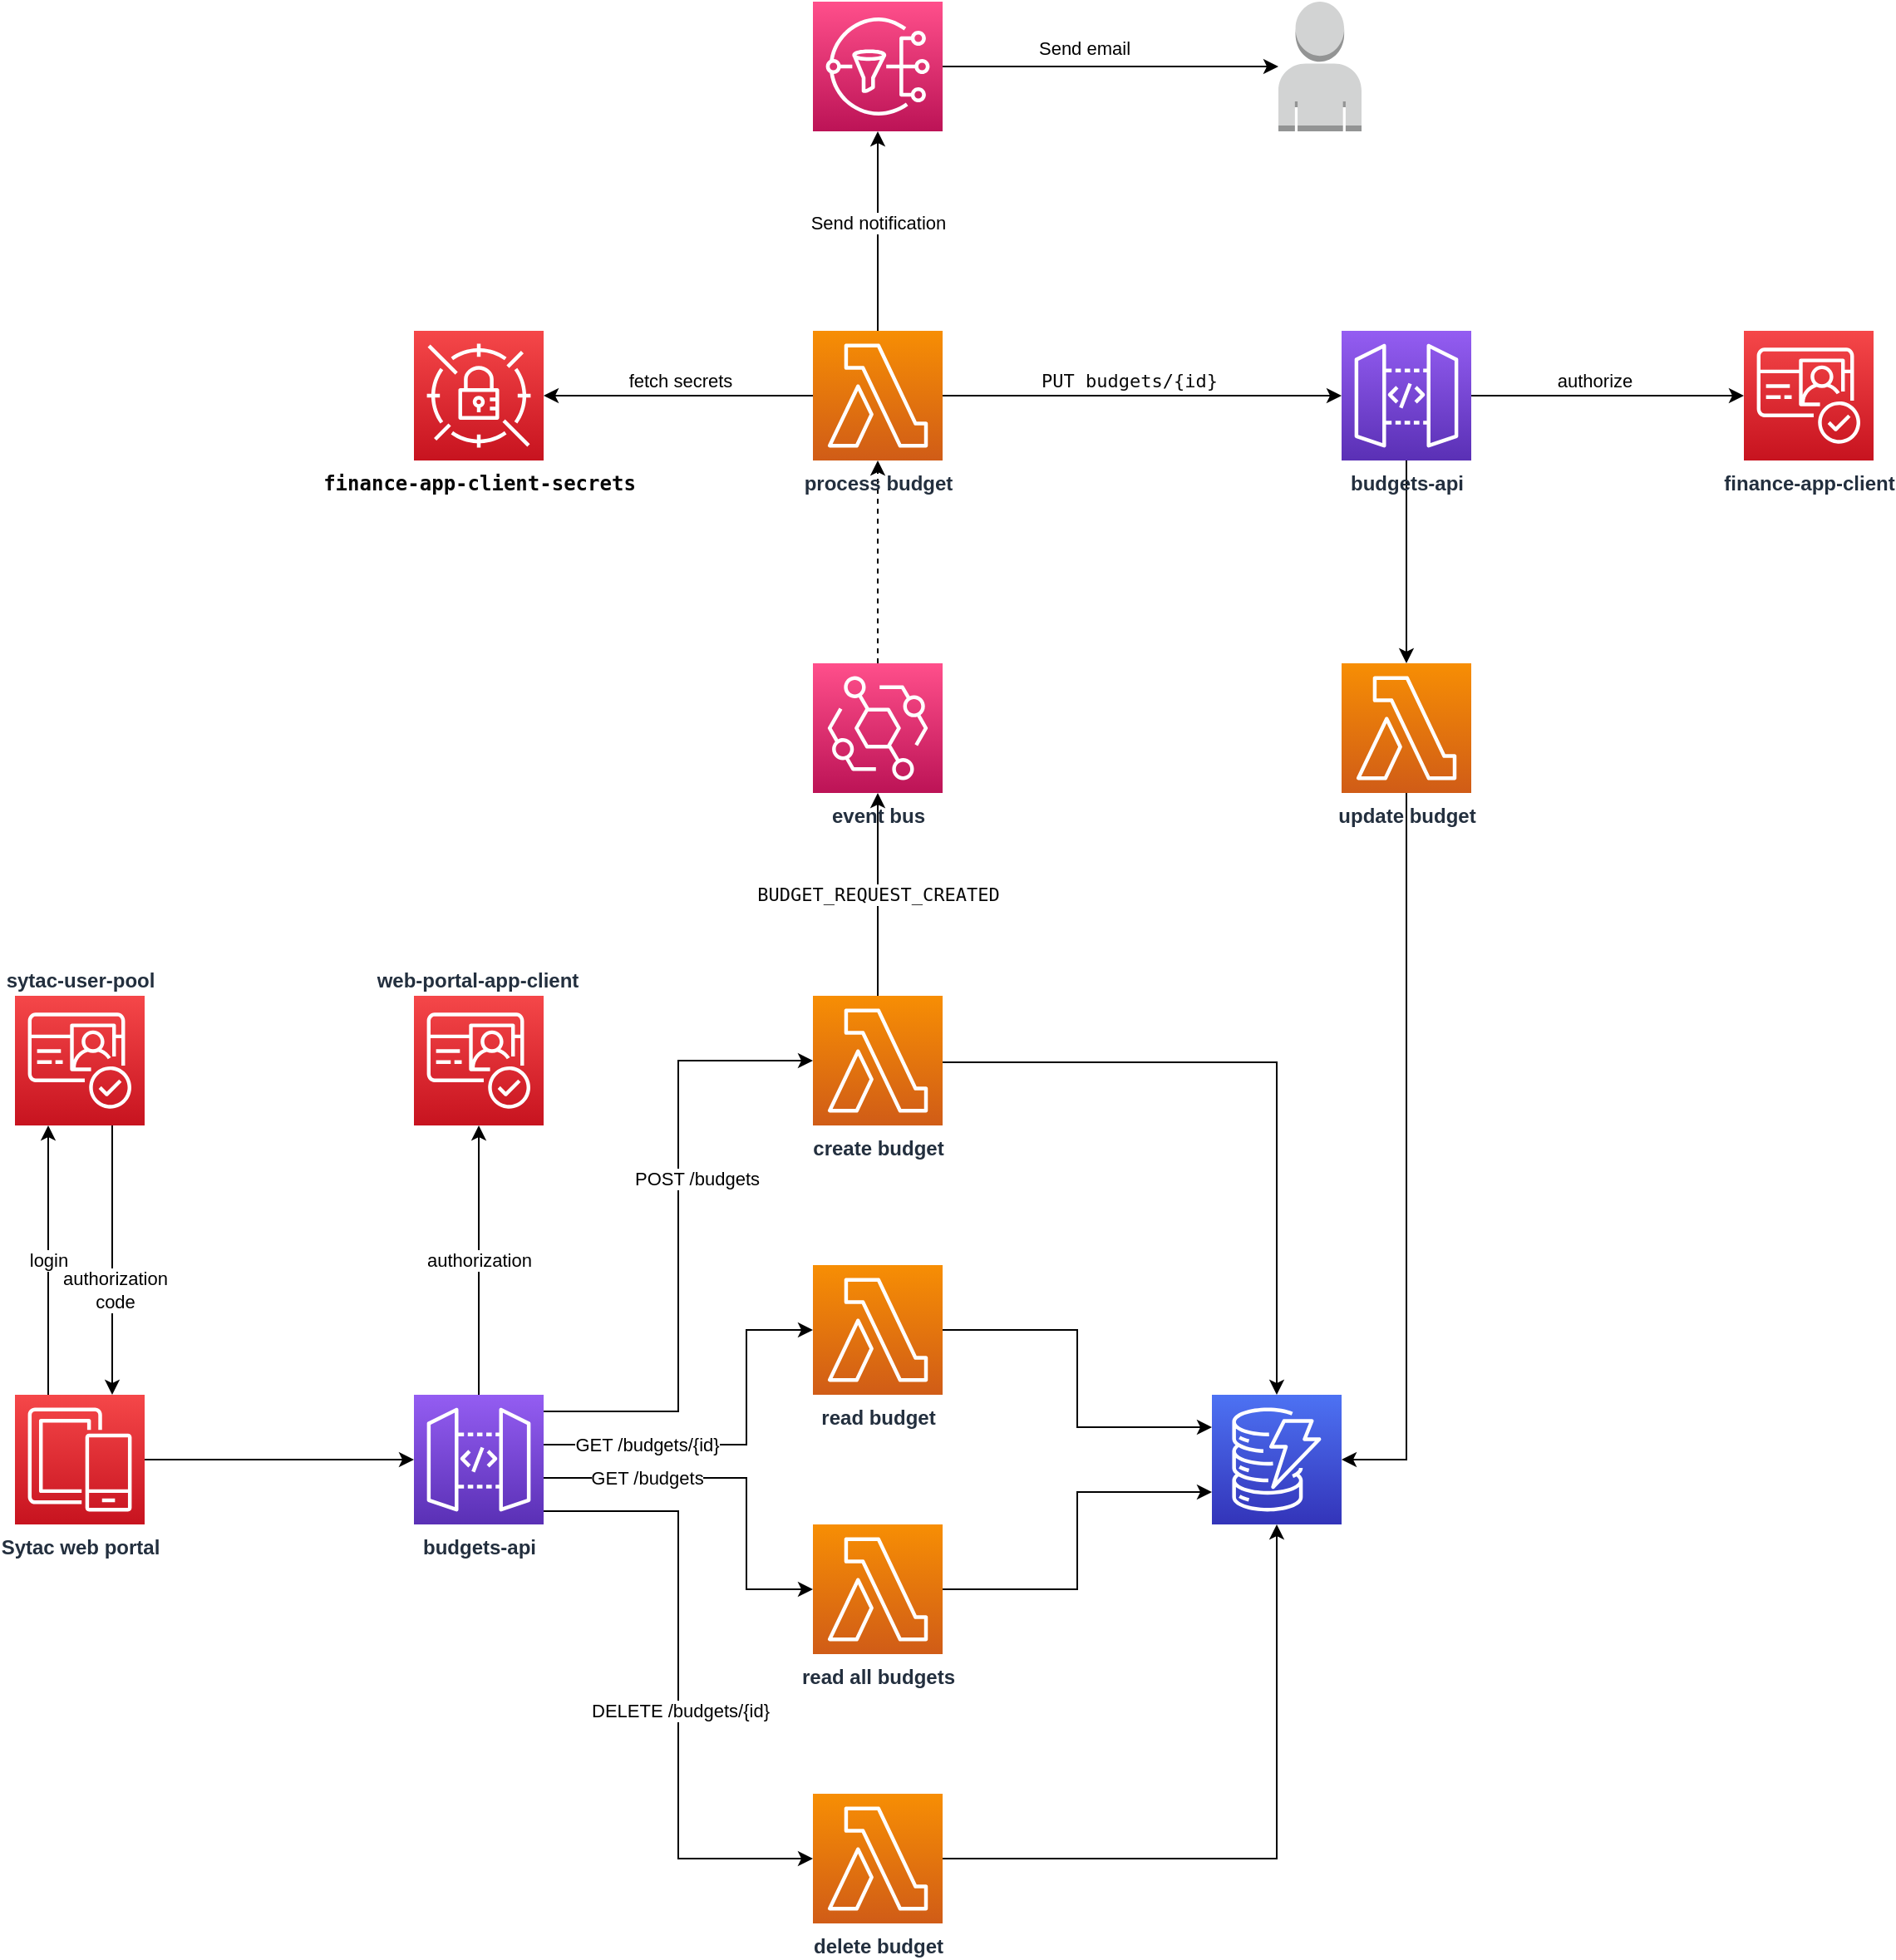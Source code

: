 <mxfile version="21.3.8" type="device">
  <diagram name="Page-1" id="a5aQ1EnHg3ZTOY7L_atY">
    <mxGraphModel dx="954" dy="1725" grid="1" gridSize="10" guides="1" tooltips="1" connect="1" arrows="1" fold="1" page="1" pageScale="1" pageWidth="827" pageHeight="1169" math="0" shadow="0">
      <root>
        <mxCell id="0" />
        <mxCell id="1" parent="0" />
        <mxCell id="TkcpjnZqFe34bucZmvmq-6" value="web-portal-app-client" style="sketch=0;points=[[0,0,0],[0.25,0,0],[0.5,0,0],[0.75,0,0],[1,0,0],[0,1,0],[0.25,1,0],[0.5,1,0],[0.75,1,0],[1,1,0],[0,0.25,0],[0,0.5,0],[0,0.75,0],[1,0.25,0],[1,0.5,0],[1,0.75,0]];outlineConnect=0;fontColor=#232F3E;gradientColor=#F54749;gradientDirection=north;fillColor=#C7131F;strokeColor=#ffffff;dashed=0;verticalLabelPosition=top;verticalAlign=bottom;align=center;html=1;fontSize=12;fontStyle=1;aspect=fixed;shape=mxgraph.aws4.resourceIcon;resIcon=mxgraph.aws4.cognito;spacingTop=3;spacingLeft=-3;labelPosition=center;" parent="1" vertex="1">
          <mxGeometry x="280" y="520" width="78" height="78" as="geometry" />
        </mxCell>
        <mxCell id="TkcpjnZqFe34bucZmvmq-7" value="finance-app-client" style="sketch=0;points=[[0,0,0],[0.25,0,0],[0.5,0,0],[0.75,0,0],[1,0,0],[0,1,0],[0.25,1,0],[0.5,1,0],[0.75,1,0],[1,1,0],[0,0.25,0],[0,0.5,0],[0,0.75,0],[1,0.25,0],[1,0.5,0],[1,0.75,0]];outlineConnect=0;fontColor=#232F3E;gradientColor=#F54749;gradientDirection=north;fillColor=#C7131F;strokeColor=#ffffff;dashed=0;verticalLabelPosition=bottom;verticalAlign=top;align=center;html=1;fontSize=12;fontStyle=1;aspect=fixed;shape=mxgraph.aws4.resourceIcon;resIcon=mxgraph.aws4.cognito;" parent="1" vertex="1">
          <mxGeometry x="1080" y="120" width="78" height="78" as="geometry" />
        </mxCell>
        <mxCell id="TkcpjnZqFe34bucZmvmq-33" style="edgeStyle=orthogonalEdgeStyle;rounded=0;orthogonalLoop=1;jettySize=auto;html=1;entryX=0;entryY=0.5;entryDx=0;entryDy=0;entryPerimeter=0;" parent="1" source="TkcpjnZqFe34bucZmvmq-10" target="TkcpjnZqFe34bucZmvmq-22" edge="1">
          <mxGeometry relative="1" as="geometry">
            <Array as="points">
              <mxPoint x="439" y="770" />
              <mxPoint x="439" y="559" />
            </Array>
          </mxGeometry>
        </mxCell>
        <mxCell id="TkcpjnZqFe34bucZmvmq-38" value="POST /budgets" style="edgeLabel;html=1;align=center;verticalAlign=middle;resizable=0;points=[];" parent="TkcpjnZqFe34bucZmvmq-33" vertex="1" connectable="0">
          <mxGeometry x="0.206" y="3" relative="1" as="geometry">
            <mxPoint x="14" y="4" as="offset" />
          </mxGeometry>
        </mxCell>
        <mxCell id="TkcpjnZqFe34bucZmvmq-34" style="edgeStyle=orthogonalEdgeStyle;rounded=0;orthogonalLoop=1;jettySize=auto;html=1;entryX=0;entryY=0.5;entryDx=0;entryDy=0;entryPerimeter=0;" parent="1" source="TkcpjnZqFe34bucZmvmq-10" target="TkcpjnZqFe34bucZmvmq-25" edge="1">
          <mxGeometry relative="1" as="geometry">
            <Array as="points">
              <mxPoint x="480" y="790" />
              <mxPoint x="480" y="721" />
            </Array>
          </mxGeometry>
        </mxCell>
        <mxCell id="TkcpjnZqFe34bucZmvmq-39" value="GET /budgets/{id}" style="edgeLabel;html=1;align=center;verticalAlign=middle;resizable=0;points=[];" parent="TkcpjnZqFe34bucZmvmq-34" vertex="1" connectable="0">
          <mxGeometry x="-0.134" relative="1" as="geometry">
            <mxPoint x="-38" as="offset" />
          </mxGeometry>
        </mxCell>
        <mxCell id="TkcpjnZqFe34bucZmvmq-35" style="edgeStyle=orthogonalEdgeStyle;rounded=0;orthogonalLoop=1;jettySize=auto;html=1;entryX=0;entryY=0.5;entryDx=0;entryDy=0;entryPerimeter=0;" parent="1" source="TkcpjnZqFe34bucZmvmq-10" target="TkcpjnZqFe34bucZmvmq-27" edge="1">
          <mxGeometry relative="1" as="geometry">
            <Array as="points">
              <mxPoint x="439" y="830" />
              <mxPoint x="439" y="1039" />
            </Array>
          </mxGeometry>
        </mxCell>
        <mxCell id="TkcpjnZqFe34bucZmvmq-42" value="DELETE /budgets/{id}" style="edgeLabel;html=1;align=center;verticalAlign=middle;resizable=0;points=[];" parent="TkcpjnZqFe34bucZmvmq-35" vertex="1" connectable="0">
          <mxGeometry x="-0.784" y="-1" relative="1" as="geometry">
            <mxPoint x="42" y="119" as="offset" />
          </mxGeometry>
        </mxCell>
        <mxCell id="TkcpjnZqFe34bucZmvmq-36" style="edgeStyle=orthogonalEdgeStyle;rounded=0;orthogonalLoop=1;jettySize=auto;html=1;entryX=0;entryY=0.5;entryDx=0;entryDy=0;entryPerimeter=0;" parent="1" source="TkcpjnZqFe34bucZmvmq-10" target="TkcpjnZqFe34bucZmvmq-26" edge="1">
          <mxGeometry relative="1" as="geometry">
            <Array as="points">
              <mxPoint x="480" y="810" />
              <mxPoint x="480" y="877" />
            </Array>
          </mxGeometry>
        </mxCell>
        <mxCell id="TkcpjnZqFe34bucZmvmq-41" value="GET /budgets" style="edgeLabel;html=1;align=center;verticalAlign=middle;resizable=0;points=[];" parent="TkcpjnZqFe34bucZmvmq-36" vertex="1" connectable="0">
          <mxGeometry x="-0.633" relative="1" as="geometry">
            <mxPoint x="20" as="offset" />
          </mxGeometry>
        </mxCell>
        <mxCell id="TkcpjnZqFe34bucZmvmq-10" value="budgets-api" style="sketch=0;points=[[0,0,0],[0.25,0,0],[0.5,0,0],[0.75,0,0],[1,0,0],[0,1,0],[0.25,1,0],[0.5,1,0],[0.75,1,0],[1,1,0],[0,0.25,0],[0,0.5,0],[0,0.75,0],[1,0.25,0],[1,0.5,0],[1,0.75,0]];outlineConnect=0;fontColor=#232F3E;gradientColor=#945DF2;gradientDirection=north;fillColor=#5A30B5;strokeColor=#ffffff;dashed=0;verticalLabelPosition=bottom;verticalAlign=top;align=center;html=1;fontSize=12;fontStyle=1;aspect=fixed;shape=mxgraph.aws4.resourceIcon;resIcon=mxgraph.aws4.api_gateway;" parent="1" vertex="1">
          <mxGeometry x="280" y="760" width="78" height="78" as="geometry" />
        </mxCell>
        <mxCell id="TkcpjnZqFe34bucZmvmq-15" value="login" style="edgeStyle=orthogonalEdgeStyle;rounded=0;orthogonalLoop=1;jettySize=auto;html=1;shadow=0;" parent="1" source="TkcpjnZqFe34bucZmvmq-11" target="TkcpjnZqFe34bucZmvmq-14" edge="1">
          <mxGeometry relative="1" as="geometry">
            <Array as="points">
              <mxPoint x="60" y="710" />
              <mxPoint x="60" y="710" />
            </Array>
          </mxGeometry>
        </mxCell>
        <mxCell id="TkcpjnZqFe34bucZmvmq-21" style="edgeStyle=orthogonalEdgeStyle;rounded=0;orthogonalLoop=1;jettySize=auto;html=1;exitX=1;exitY=0.5;exitDx=0;exitDy=0;exitPerimeter=0;entryX=0;entryY=0.5;entryDx=0;entryDy=0;entryPerimeter=0;" parent="1" source="TkcpjnZqFe34bucZmvmq-11" target="TkcpjnZqFe34bucZmvmq-10" edge="1">
          <mxGeometry relative="1" as="geometry" />
        </mxCell>
        <mxCell id="TkcpjnZqFe34bucZmvmq-11" value="Sytac web portal" style="sketch=0;points=[[0,0,0],[0.25,0,0],[0.5,0,0],[0.75,0,0],[1,0,0],[0,1,0],[0.25,1,0],[0.5,1,0],[0.75,1,0],[1,1,0],[0,0.25,0],[0,0.5,0],[0,0.75,0],[1,0.25,0],[1,0.5,0],[1,0.75,0]];outlineConnect=0;fontColor=#232F3E;gradientColor=#F54749;gradientDirection=north;fillColor=#C7131F;strokeColor=#ffffff;dashed=0;verticalLabelPosition=bottom;verticalAlign=top;align=center;html=1;fontSize=12;fontStyle=1;aspect=fixed;shape=mxgraph.aws4.resourceIcon;resIcon=mxgraph.aws4.mobile;" parent="1" vertex="1">
          <mxGeometry x="40" y="760" width="78" height="78" as="geometry" />
        </mxCell>
        <mxCell id="TkcpjnZqFe34bucZmvmq-18" style="edgeStyle=orthogonalEdgeStyle;rounded=0;orthogonalLoop=1;jettySize=auto;html=1;entryX=0.75;entryY=0;entryDx=0;entryDy=0;entryPerimeter=0;exitX=0.75;exitY=1;exitDx=0;exitDy=0;exitPerimeter=0;" parent="1" source="TkcpjnZqFe34bucZmvmq-14" target="TkcpjnZqFe34bucZmvmq-11" edge="1">
          <mxGeometry relative="1" as="geometry" />
        </mxCell>
        <mxCell id="TkcpjnZqFe34bucZmvmq-19" value="authorization&lt;br&gt;code" style="edgeLabel;html=1;align=center;verticalAlign=middle;resizable=0;points=[];" parent="TkcpjnZqFe34bucZmvmq-18" vertex="1" connectable="0">
          <mxGeometry x="0.213" y="1" relative="1" as="geometry">
            <mxPoint as="offset" />
          </mxGeometry>
        </mxCell>
        <mxCell id="TkcpjnZqFe34bucZmvmq-14" value="sytac-user-pool" style="sketch=0;points=[[0,0,0],[0.25,0,0],[0.5,0,0],[0.75,0,0],[1,0,0],[0,1,0],[0.25,1,0],[0.5,1,0],[0.75,1,0],[1,1,0],[0,0.25,0],[0,0.5,0],[0,0.75,0],[1,0.25,0],[1,0.5,0],[1,0.75,0]];outlineConnect=0;fontColor=#232F3E;gradientColor=#F54749;gradientDirection=north;fillColor=#C7131F;strokeColor=#ffffff;dashed=0;verticalLabelPosition=top;verticalAlign=bottom;align=center;html=1;fontSize=12;fontStyle=1;aspect=fixed;shape=mxgraph.aws4.resourceIcon;resIcon=mxgraph.aws4.cognito;spacingTop=0;labelPosition=center;" parent="1" vertex="1">
          <mxGeometry x="40" y="520" width="78" height="78" as="geometry" />
        </mxCell>
        <mxCell id="TkcpjnZqFe34bucZmvmq-43" style="edgeStyle=orthogonalEdgeStyle;rounded=0;orthogonalLoop=1;jettySize=auto;html=1;entryX=0.5;entryY=0;entryDx=0;entryDy=0;entryPerimeter=0;" parent="1" source="TkcpjnZqFe34bucZmvmq-22" target="TkcpjnZqFe34bucZmvmq-28" edge="1">
          <mxGeometry relative="1" as="geometry">
            <Array as="points">
              <mxPoint x="799" y="560" />
            </Array>
          </mxGeometry>
        </mxCell>
        <mxCell id="TkcpjnZqFe34bucZmvmq-48" value="&lt;div style=&quot;color: rgb(8, 8, 8); font-family: &amp;quot;JetBrains Mono&amp;quot;, monospace;&quot;&gt;BUDGET_REQUEST_CREATED&lt;/div&gt;" style="edgeStyle=orthogonalEdgeStyle;rounded=0;orthogonalLoop=1;jettySize=auto;html=1;" parent="1" source="TkcpjnZqFe34bucZmvmq-22" target="TkcpjnZqFe34bucZmvmq-47" edge="1">
          <mxGeometry relative="1" as="geometry">
            <mxPoint x="559" y="400" as="targetPoint" />
          </mxGeometry>
        </mxCell>
        <mxCell id="TkcpjnZqFe34bucZmvmq-22" value="create budget" style="sketch=0;points=[[0,0,0],[0.25,0,0],[0.5,0,0],[0.75,0,0],[1,0,0],[0,1,0],[0.25,1,0],[0.5,1,0],[0.75,1,0],[1,1,0],[0,0.25,0],[0,0.5,0],[0,0.75,0],[1,0.25,0],[1,0.5,0],[1,0.75,0]];outlineConnect=0;fontColor=#232F3E;gradientColor=#F78E04;gradientDirection=north;fillColor=#D05C17;strokeColor=#ffffff;dashed=0;verticalLabelPosition=bottom;verticalAlign=top;align=center;html=1;fontSize=12;fontStyle=1;aspect=fixed;shape=mxgraph.aws4.resourceIcon;resIcon=mxgraph.aws4.lambda;labelBorderColor=none;labelBackgroundColor=none;" parent="1" vertex="1">
          <mxGeometry x="520" y="520" width="78" height="78" as="geometry" />
        </mxCell>
        <mxCell id="TkcpjnZqFe34bucZmvmq-44" style="edgeStyle=orthogonalEdgeStyle;rounded=0;orthogonalLoop=1;jettySize=auto;html=1;entryX=0;entryY=0.25;entryDx=0;entryDy=0;entryPerimeter=0;" parent="1" source="TkcpjnZqFe34bucZmvmq-25" target="TkcpjnZqFe34bucZmvmq-28" edge="1">
          <mxGeometry relative="1" as="geometry" />
        </mxCell>
        <mxCell id="TkcpjnZqFe34bucZmvmq-25" value="read budget" style="sketch=0;points=[[0,0,0],[0.25,0,0],[0.5,0,0],[0.75,0,0],[1,0,0],[0,1,0],[0.25,1,0],[0.5,1,0],[0.75,1,0],[1,1,0],[0,0.25,0],[0,0.5,0],[0,0.75,0],[1,0.25,0],[1,0.5,0],[1,0.75,0]];outlineConnect=0;fontColor=#232F3E;gradientColor=#F78E04;gradientDirection=north;fillColor=#D05C17;strokeColor=#ffffff;dashed=0;verticalLabelPosition=bottom;verticalAlign=top;align=center;html=1;fontSize=12;fontStyle=1;aspect=fixed;shape=mxgraph.aws4.resourceIcon;resIcon=mxgraph.aws4.lambda;" parent="1" vertex="1">
          <mxGeometry x="520" y="682" width="78" height="78" as="geometry" />
        </mxCell>
        <mxCell id="TkcpjnZqFe34bucZmvmq-45" style="edgeStyle=orthogonalEdgeStyle;rounded=0;orthogonalLoop=1;jettySize=auto;html=1;entryX=0;entryY=0.75;entryDx=0;entryDy=0;entryPerimeter=0;" parent="1" source="TkcpjnZqFe34bucZmvmq-26" target="TkcpjnZqFe34bucZmvmq-28" edge="1">
          <mxGeometry relative="1" as="geometry" />
        </mxCell>
        <mxCell id="TkcpjnZqFe34bucZmvmq-26" value="read all budgets" style="sketch=0;points=[[0,0,0],[0.25,0,0],[0.5,0,0],[0.75,0,0],[1,0,0],[0,1,0],[0.25,1,0],[0.5,1,0],[0.75,1,0],[1,1,0],[0,0.25,0],[0,0.5,0],[0,0.75,0],[1,0.25,0],[1,0.5,0],[1,0.75,0]];outlineConnect=0;fontColor=#232F3E;gradientColor=#F78E04;gradientDirection=north;fillColor=#D05C17;strokeColor=#ffffff;dashed=0;verticalLabelPosition=bottom;verticalAlign=top;align=center;html=1;fontSize=12;fontStyle=1;aspect=fixed;shape=mxgraph.aws4.resourceIcon;resIcon=mxgraph.aws4.lambda;" parent="1" vertex="1">
          <mxGeometry x="520" y="838" width="78" height="78" as="geometry" />
        </mxCell>
        <mxCell id="TkcpjnZqFe34bucZmvmq-46" style="edgeStyle=orthogonalEdgeStyle;rounded=0;orthogonalLoop=1;jettySize=auto;html=1;entryX=0.5;entryY=1;entryDx=0;entryDy=0;entryPerimeter=0;" parent="1" source="TkcpjnZqFe34bucZmvmq-27" target="TkcpjnZqFe34bucZmvmq-28" edge="1">
          <mxGeometry relative="1" as="geometry" />
        </mxCell>
        <mxCell id="TkcpjnZqFe34bucZmvmq-27" value="delete budget" style="sketch=0;points=[[0,0,0],[0.25,0,0],[0.5,0,0],[0.75,0,0],[1,0,0],[0,1,0],[0.25,1,0],[0.5,1,0],[0.75,1,0],[1,1,0],[0,0.25,0],[0,0.5,0],[0,0.75,0],[1,0.25,0],[1,0.5,0],[1,0.75,0]];outlineConnect=0;fontColor=#232F3E;gradientColor=#F78E04;gradientDirection=north;fillColor=#D05C17;strokeColor=#ffffff;dashed=0;verticalLabelPosition=bottom;verticalAlign=top;align=center;html=1;fontSize=12;fontStyle=1;aspect=fixed;shape=mxgraph.aws4.resourceIcon;resIcon=mxgraph.aws4.lambda;" parent="1" vertex="1">
          <mxGeometry x="520" y="1000" width="78" height="78" as="geometry" />
        </mxCell>
        <mxCell id="TkcpjnZqFe34bucZmvmq-28" value="" style="sketch=0;points=[[0,0,0],[0.25,0,0],[0.5,0,0],[0.75,0,0],[1,0,0],[0,1,0],[0.25,1,0],[0.5,1,0],[0.75,1,0],[1,1,0],[0,0.25,0],[0,0.5,0],[0,0.75,0],[1,0.25,0],[1,0.5,0],[1,0.75,0]];outlineConnect=0;fontColor=#232F3E;gradientColor=#4D72F3;gradientDirection=north;fillColor=#3334B9;strokeColor=#ffffff;dashed=0;verticalLabelPosition=bottom;verticalAlign=top;align=center;html=1;fontSize=12;fontStyle=0;aspect=fixed;shape=mxgraph.aws4.resourceIcon;resIcon=mxgraph.aws4.dynamodb;" parent="1" vertex="1">
          <mxGeometry x="760" y="760" width="78" height="78" as="geometry" />
        </mxCell>
        <mxCell id="TkcpjnZqFe34bucZmvmq-50" style="edgeStyle=orthogonalEdgeStyle;rounded=0;orthogonalLoop=1;jettySize=auto;html=1;dashed=1;" parent="1" source="TkcpjnZqFe34bucZmvmq-47" target="TkcpjnZqFe34bucZmvmq-49" edge="1">
          <mxGeometry relative="1" as="geometry" />
        </mxCell>
        <mxCell id="TkcpjnZqFe34bucZmvmq-47" value="event bus" style="sketch=0;points=[[0,0,0],[0.25,0,0],[0.5,0,0],[0.75,0,0],[1,0,0],[0,1,0],[0.25,1,0],[0.5,1,0],[0.75,1,0],[1,1,0],[0,0.25,0],[0,0.5,0],[0,0.75,0],[1,0.25,0],[1,0.5,0],[1,0.75,0]];outlineConnect=0;fontColor=#232F3E;gradientColor=#FF4F8B;gradientDirection=north;fillColor=#BC1356;strokeColor=#ffffff;dashed=0;verticalLabelPosition=bottom;verticalAlign=top;align=center;html=1;fontSize=12;fontStyle=1;aspect=fixed;shape=mxgraph.aws4.resourceIcon;resIcon=mxgraph.aws4.eventbridge;labelPosition=center;" parent="1" vertex="1">
          <mxGeometry x="520" y="320" width="78" height="78" as="geometry" />
        </mxCell>
        <mxCell id="TkcpjnZqFe34bucZmvmq-53" style="edgeStyle=orthogonalEdgeStyle;rounded=0;orthogonalLoop=1;jettySize=auto;html=1;entryX=0;entryY=0.5;entryDx=0;entryDy=0;entryPerimeter=0;" parent="1" source="TkcpjnZqFe34bucZmvmq-49" target="TkcpjnZqFe34bucZmvmq-51" edge="1">
          <mxGeometry relative="1" as="geometry" />
        </mxCell>
        <mxCell id="TkcpjnZqFe34bucZmvmq-54" value="&lt;div style=&quot;color: rgb(8, 8, 8); font-family: &amp;quot;JetBrains Mono&amp;quot;, monospace;&quot;&gt;PUT budgets/{id}&lt;/div&gt;" style="edgeLabel;html=1;align=center;verticalAlign=middle;resizable=0;points=[];" parent="TkcpjnZqFe34bucZmvmq-53" vertex="1" connectable="0">
          <mxGeometry x="-0.21" y="-3" relative="1" as="geometry">
            <mxPoint x="17" y="-12" as="offset" />
          </mxGeometry>
        </mxCell>
        <mxCell id="TkcpjnZqFe34bucZmvmq-60" style="edgeStyle=orthogonalEdgeStyle;rounded=0;orthogonalLoop=1;jettySize=auto;html=1;entryX=1;entryY=0.5;entryDx=0;entryDy=0;entryPerimeter=0;" parent="1" source="TkcpjnZqFe34bucZmvmq-49" target="TkcpjnZqFe34bucZmvmq-59" edge="1">
          <mxGeometry relative="1" as="geometry" />
        </mxCell>
        <mxCell id="TkcpjnZqFe34bucZmvmq-61" value="fetch secrets" style="edgeLabel;html=1;align=center;verticalAlign=middle;resizable=0;points=[];" parent="TkcpjnZqFe34bucZmvmq-60" vertex="1" connectable="0">
          <mxGeometry x="0.37" y="-1" relative="1" as="geometry">
            <mxPoint x="31" y="-8" as="offset" />
          </mxGeometry>
        </mxCell>
        <mxCell id="6clhDQJD2k717qjVbBTH-2" style="edgeStyle=orthogonalEdgeStyle;rounded=0;orthogonalLoop=1;jettySize=auto;html=1;entryX=0.5;entryY=1;entryDx=0;entryDy=0;entryPerimeter=0;" edge="1" parent="1" source="TkcpjnZqFe34bucZmvmq-49" target="6clhDQJD2k717qjVbBTH-1">
          <mxGeometry relative="1" as="geometry" />
        </mxCell>
        <mxCell id="6clhDQJD2k717qjVbBTH-3" value="Send notification" style="edgeLabel;html=1;align=center;verticalAlign=middle;resizable=0;points=[];" vertex="1" connectable="0" parent="6clhDQJD2k717qjVbBTH-2">
          <mxGeometry x="0.083" relative="1" as="geometry">
            <mxPoint as="offset" />
          </mxGeometry>
        </mxCell>
        <mxCell id="TkcpjnZqFe34bucZmvmq-49" value="process budget" style="sketch=0;points=[[0,0,0],[0.25,0,0],[0.5,0,0],[0.75,0,0],[1,0,0],[0,1,0],[0.25,1,0],[0.5,1,0],[0.75,1,0],[1,1,0],[0,0.25,0],[0,0.5,0],[0,0.75,0],[1,0.25,0],[1,0.5,0],[1,0.75,0]];outlineConnect=0;fontColor=#232F3E;gradientColor=#F78E04;gradientDirection=north;fillColor=#D05C17;strokeColor=#ffffff;dashed=0;verticalLabelPosition=bottom;verticalAlign=top;align=center;html=1;fontSize=12;fontStyle=1;aspect=fixed;shape=mxgraph.aws4.resourceIcon;resIcon=mxgraph.aws4.lambda;" parent="1" vertex="1">
          <mxGeometry x="520" y="120" width="78" height="78" as="geometry" />
        </mxCell>
        <mxCell id="TkcpjnZqFe34bucZmvmq-57" style="edgeStyle=orthogonalEdgeStyle;rounded=0;orthogonalLoop=1;jettySize=auto;html=1;" parent="1" source="TkcpjnZqFe34bucZmvmq-51" target="TkcpjnZqFe34bucZmvmq-52" edge="1">
          <mxGeometry relative="1" as="geometry" />
        </mxCell>
        <mxCell id="TkcpjnZqFe34bucZmvmq-55" style="edgeStyle=orthogonalEdgeStyle;rounded=0;orthogonalLoop=1;jettySize=auto;html=1;entryX=0;entryY=0.5;entryDx=0;entryDy=0;entryPerimeter=0;" parent="1" source="TkcpjnZqFe34bucZmvmq-51" target="TkcpjnZqFe34bucZmvmq-7" edge="1">
          <mxGeometry relative="1" as="geometry" />
        </mxCell>
        <mxCell id="TkcpjnZqFe34bucZmvmq-56" value="authorize" style="edgeLabel;html=1;align=center;verticalAlign=middle;resizable=0;points=[];" parent="TkcpjnZqFe34bucZmvmq-55" vertex="1" connectable="0">
          <mxGeometry x="-0.159" y="2" relative="1" as="geometry">
            <mxPoint x="5" y="-7" as="offset" />
          </mxGeometry>
        </mxCell>
        <mxCell id="TkcpjnZqFe34bucZmvmq-51" value="budgets-api" style="sketch=0;points=[[0,0,0],[0.25,0,0],[0.5,0,0],[0.75,0,0],[1,0,0],[0,1,0],[0.25,1,0],[0.5,1,0],[0.75,1,0],[1,1,0],[0,0.25,0],[0,0.5,0],[0,0.75,0],[1,0.25,0],[1,0.5,0],[1,0.75,0]];outlineConnect=0;fontColor=#232F3E;gradientColor=#945DF2;gradientDirection=north;fillColor=#5A30B5;strokeColor=#ffffff;dashed=0;verticalLabelPosition=bottom;verticalAlign=top;align=center;html=1;fontSize=12;fontStyle=1;aspect=fixed;shape=mxgraph.aws4.resourceIcon;resIcon=mxgraph.aws4.api_gateway;" parent="1" vertex="1">
          <mxGeometry x="838" y="120" width="78" height="78" as="geometry" />
        </mxCell>
        <mxCell id="TkcpjnZqFe34bucZmvmq-58" style="edgeStyle=orthogonalEdgeStyle;rounded=0;orthogonalLoop=1;jettySize=auto;html=1;entryX=1;entryY=0.5;entryDx=0;entryDy=0;entryPerimeter=0;" parent="1" source="TkcpjnZqFe34bucZmvmq-52" target="TkcpjnZqFe34bucZmvmq-28" edge="1">
          <mxGeometry relative="1" as="geometry" />
        </mxCell>
        <mxCell id="TkcpjnZqFe34bucZmvmq-52" value="update budget" style="sketch=0;points=[[0,0,0],[0.25,0,0],[0.5,0,0],[0.75,0,0],[1,0,0],[0,1,0],[0.25,1,0],[0.5,1,0],[0.75,1,0],[1,1,0],[0,0.25,0],[0,0.5,0],[0,0.75,0],[1,0.25,0],[1,0.5,0],[1,0.75,0]];outlineConnect=0;fontColor=#232F3E;gradientColor=#F78E04;gradientDirection=north;fillColor=#D05C17;strokeColor=#ffffff;dashed=0;verticalLabelPosition=bottom;verticalAlign=top;align=center;html=1;fontSize=12;fontStyle=1;aspect=fixed;shape=mxgraph.aws4.resourceIcon;resIcon=mxgraph.aws4.lambda;" parent="1" vertex="1">
          <mxGeometry x="838" y="320" width="78" height="78" as="geometry" />
        </mxCell>
        <mxCell id="TkcpjnZqFe34bucZmvmq-59" value="&lt;div style=&quot;background-color: rgb(255, 255, 255); color: rgb(8, 8, 8); font-family: &amp;quot;JetBrains Mono&amp;quot;, monospace;&quot;&gt;finance-app-client-secrets&lt;/div&gt;" style="sketch=0;points=[[0,0,0],[0.25,0,0],[0.5,0,0],[0.75,0,0],[1,0,0],[0,1,0],[0.25,1,0],[0.5,1,0],[0.75,1,0],[1,1,0],[0,0.25,0],[0,0.5,0],[0,0.75,0],[1,0.25,0],[1,0.5,0],[1,0.75,0]];outlineConnect=0;fontColor=#232F3E;gradientColor=#F54749;gradientDirection=north;fillColor=#C7131F;strokeColor=#ffffff;dashed=0;verticalLabelPosition=bottom;verticalAlign=top;align=center;html=1;fontSize=12;fontStyle=1;aspect=fixed;shape=mxgraph.aws4.resourceIcon;resIcon=mxgraph.aws4.secrets_manager;" parent="1" vertex="1">
          <mxGeometry x="280" y="120" width="78" height="78" as="geometry" />
        </mxCell>
        <mxCell id="TkcpjnZqFe34bucZmvmq-23" style="edgeStyle=orthogonalEdgeStyle;rounded=0;orthogonalLoop=1;jettySize=auto;html=1;" parent="1" source="TkcpjnZqFe34bucZmvmq-10" target="TkcpjnZqFe34bucZmvmq-6" edge="1">
          <mxGeometry relative="1" as="geometry" />
        </mxCell>
        <mxCell id="TkcpjnZqFe34bucZmvmq-24" value="authorization" style="edgeLabel;html=1;align=center;verticalAlign=middle;resizable=0;points=[];" parent="TkcpjnZqFe34bucZmvmq-23" vertex="1" connectable="0">
          <mxGeometry relative="1" as="geometry">
            <mxPoint as="offset" />
          </mxGeometry>
        </mxCell>
        <mxCell id="6clhDQJD2k717qjVbBTH-11" style="edgeStyle=orthogonalEdgeStyle;rounded=0;orthogonalLoop=1;jettySize=auto;html=1;" edge="1" parent="1" source="6clhDQJD2k717qjVbBTH-1" target="6clhDQJD2k717qjVbBTH-10">
          <mxGeometry relative="1" as="geometry" />
        </mxCell>
        <mxCell id="6clhDQJD2k717qjVbBTH-12" value="Send email" style="edgeLabel;html=1;align=center;verticalAlign=middle;resizable=0;points=[];" vertex="1" connectable="0" parent="6clhDQJD2k717qjVbBTH-11">
          <mxGeometry x="-0.158" y="-1" relative="1" as="geometry">
            <mxPoint y="-12" as="offset" />
          </mxGeometry>
        </mxCell>
        <mxCell id="6clhDQJD2k717qjVbBTH-1" value="" style="sketch=0;points=[[0,0,0],[0.25,0,0],[0.5,0,0],[0.75,0,0],[1,0,0],[0,1,0],[0.25,1,0],[0.5,1,0],[0.75,1,0],[1,1,0],[0,0.25,0],[0,0.5,0],[0,0.75,0],[1,0.25,0],[1,0.5,0],[1,0.75,0]];outlineConnect=0;fontColor=#232F3E;gradientColor=#FF4F8B;gradientDirection=north;fillColor=#BC1356;strokeColor=#ffffff;dashed=0;verticalLabelPosition=bottom;verticalAlign=top;align=center;html=1;fontSize=12;fontStyle=0;aspect=fixed;shape=mxgraph.aws4.resourceIcon;resIcon=mxgraph.aws4.sns;" vertex="1" parent="1">
          <mxGeometry x="520" y="-78" width="78" height="78" as="geometry" />
        </mxCell>
        <mxCell id="6clhDQJD2k717qjVbBTH-10" value="" style="outlineConnect=0;dashed=0;verticalLabelPosition=bottom;verticalAlign=top;align=center;html=1;shape=mxgraph.aws3.user;fillColor=#D2D3D3;gradientColor=none;" vertex="1" parent="1">
          <mxGeometry x="800" y="-78" width="50" height="78" as="geometry" />
        </mxCell>
      </root>
    </mxGraphModel>
  </diagram>
</mxfile>
